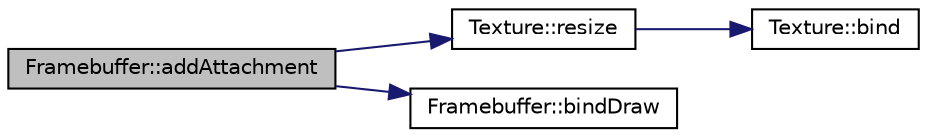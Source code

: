 digraph "Framebuffer::addAttachment"
{
  edge [fontname="Helvetica",fontsize="10",labelfontname="Helvetica",labelfontsize="10"];
  node [fontname="Helvetica",fontsize="10",shape=record];
  rankdir="LR";
  Node1 [label="Framebuffer::addAttachment",height=0.2,width=0.4,color="black", fillcolor="grey75", style="filled", fontcolor="black"];
  Node1 -> Node2 [color="midnightblue",fontsize="10",style="solid",fontname="Helvetica"];
  Node2 [label="Texture::resize",height=0.2,width=0.4,color="black", fillcolor="white", style="filled",URL="$class_texture.html#a61b781eed5eba214c0957df09b81fef1"];
  Node2 -> Node3 [color="midnightblue",fontsize="10",style="solid",fontname="Helvetica"];
  Node3 [label="Texture::bind",height=0.2,width=0.4,color="black", fillcolor="white", style="filled",URL="$class_texture.html#a49f3f1d6ec4370accdd9f007bb8934a5"];
  Node1 -> Node4 [color="midnightblue",fontsize="10",style="solid",fontname="Helvetica"];
  Node4 [label="Framebuffer::bindDraw",height=0.2,width=0.4,color="black", fillcolor="white", style="filled",URL="$class_framebuffer.html#a4106324f9cffad333255ce5dab0d4c73"];
}
